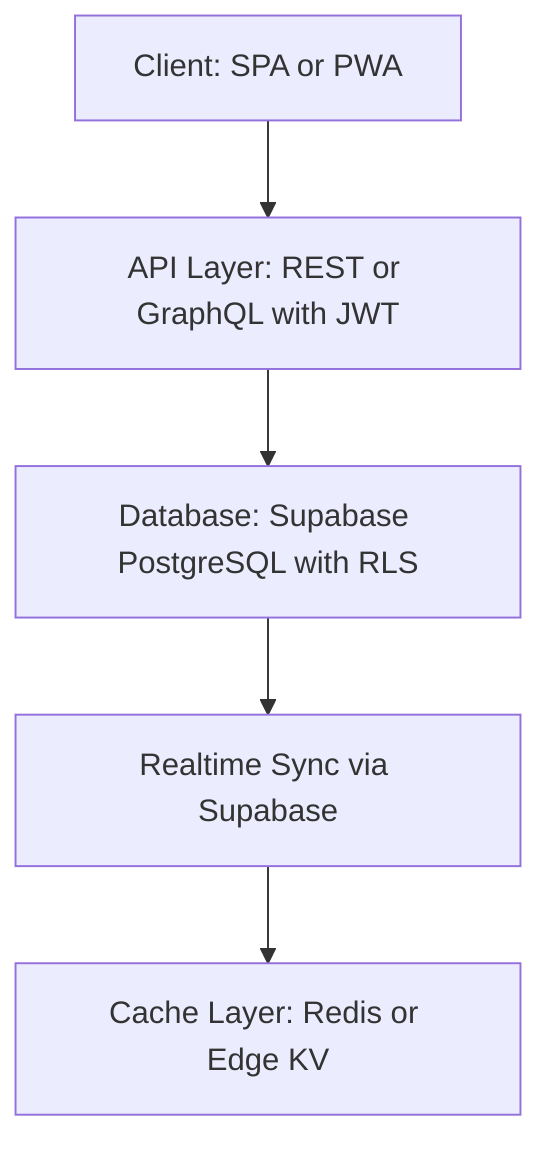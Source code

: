 flowchart TD
    A[Client: SPA or PWA]
    B[API Layer: REST or GraphQL with JWT]
    C[Database: Supabase PostgreSQL with RLS]
    D[Realtime Sync via Supabase]
    E[Cache Layer: Redis or Edge KV]

    A --> B
    B --> C
    C --> D
    D --> E